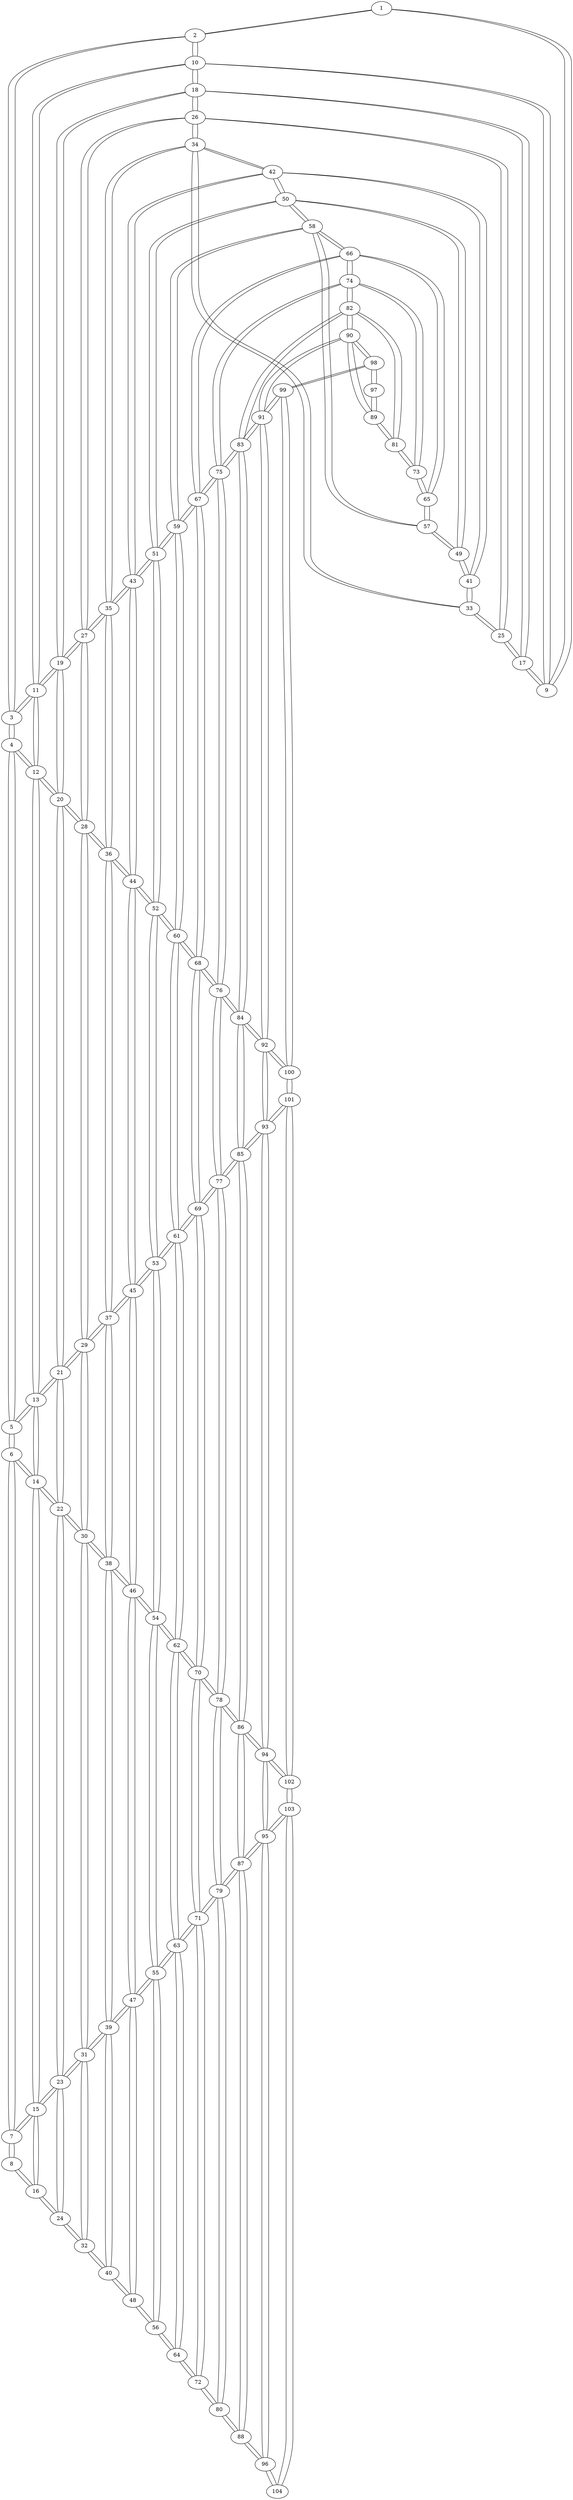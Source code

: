 graph G {
  1 -- 2;
  2 -- 1;
  1 -- 9;
  9 -- 1;
  2 -- 3;
  3 -- 2;
  2 -- 10;
  10 -- 2;
  3 -- 4;
  4 -- 3;
  3 -- 11;
  11 -- 3;
  4 -- 5;
  5 -- 4;
  4 -- 12;
  12 -- 4;
  5 -- 6;
  6 -- 5;
  5 -- 13;
  13 -- 5;
  6 -- 7;
  7 -- 6;
  6 -- 14;
  14 -- 6;
  7 -- 8;
  8 -- 7;
  7 -- 15;
  15 -- 7;
  8 -- 16;
  16 -- 8;
  9 -- 10;
  10 -- 9;
  9 -- 17;
  17 -- 9;
  10 -- 11;
  11 -- 10;
  10 -- 18;
  18 -- 10;
  11 -- 12;
  12 -- 11;
  11 -- 19;
  19 -- 11;
  12 -- 13;
  13 -- 12;
  12 -- 20;
  20 -- 12;
  13 -- 14;
  14 -- 13;
  13 -- 21;
  21 -- 13;
  14 -- 15;
  15 -- 14;
  14 -- 22;
  22 -- 14;
  15 -- 16;
  16 -- 15;
  15 -- 23;
  23 -- 15;
  16 -- 24;
  24 -- 16;
  17 -- 18;
  18 -- 17;
  17 -- 25;
  25 -- 17;
  18 -- 19;
  19 -- 18;
  18 -- 26;
  26 -- 18;
  19 -- 20;
  20 -- 19;
  19 -- 27;
  27 -- 19;
  20 -- 21;
  21 -- 20;
  20 -- 28;
  28 -- 20;
  21 -- 22;
  22 -- 21;
  21 -- 29;
  29 -- 21;
  22 -- 23;
  23 -- 22;
  22 -- 30;
  30 -- 22;
  23 -- 24;
  24 -- 23;
  23 -- 31;
  31 -- 23;
  24 -- 32;
  32 -- 24;
  25 -- 26;
  26 -- 25;
  25 -- 33;
  33 -- 25;
  26 -- 27;
  27 -- 26;
  26 -- 34;
  34 -- 26;
  27 -- 28;
  28 -- 27;
  27 -- 35;
  35 -- 27;
  28 -- 29;
  29 -- 28;
  28 -- 36;
  36 -- 28;
  29 -- 30;
  30 -- 29;
  29 -- 37;
  37 -- 29;
  30 -- 31;
  31 -- 30;
  30 -- 38;
  38 -- 30;
  31 -- 32;
  32 -- 31;
  31 -- 39;
  39 -- 31;
  32 -- 40;
  40 -- 32;
  33 -- 34;
  34 -- 33;
  33 -- 41;
  41 -- 33;
  34 -- 35;
  35 -- 34;
  34 -- 42;
  42 -- 34;
  35 -- 36;
  36 -- 35;
  35 -- 43;
  43 -- 35;
  36 -- 37;
  37 -- 36;
  36 -- 44;
  44 -- 36;
  37 -- 38;
  38 -- 37;
  37 -- 45;
  45 -- 37;
  38 -- 39;
  39 -- 38;
  38 -- 46;
  46 -- 38;
  39 -- 40;
  40 -- 39;
  39 -- 47;
  47 -- 39;
  40 -- 48;
  48 -- 40;
  41 -- 42;
  42 -- 41;
  41 -- 49;
  49 -- 41;
  42 -- 43;
  43 -- 42;
  42 -- 50;
  50 -- 42;
  43 -- 44;
  44 -- 43;
  43 -- 51;
  51 -- 43;
  44 -- 45;
  45 -- 44;
  44 -- 52;
  52 -- 44;
  45 -- 46;
  46 -- 45;
  45 -- 53;
  53 -- 45;
  46 -- 47;
  47 -- 46;
  46 -- 54;
  54 -- 46;
  47 -- 48;
  48 -- 47;
  47 -- 55;
  55 -- 47;
  48 -- 56;
  56 -- 48;
  49 -- 50;
  50 -- 49;
  49 -- 57;
  57 -- 49;
  50 -- 51;
  51 -- 50;
  50 -- 58;
  58 -- 50;
  51 -- 52;
  52 -- 51;
  51 -- 59;
  59 -- 51;
  52 -- 53;
  53 -- 52;
  52 -- 60;
  60 -- 52;
  53 -- 54;
  54 -- 53;
  53 -- 61;
  61 -- 53;
  54 -- 55;
  55 -- 54;
  54 -- 62;
  62 -- 54;
  55 -- 56;
  56 -- 55;
  55 -- 63;
  63 -- 55;
  56 -- 64;
  64 -- 56;
  57 -- 58;
  58 -- 57;
  57 -- 65;
  65 -- 57;
  58 -- 59;
  59 -- 58;
  58 -- 66;
  66 -- 58;
  59 -- 60;
  60 -- 59;
  59 -- 67;
  67 -- 59;
  60 -- 61;
  61 -- 60;
  60 -- 68;
  68 -- 60;
  61 -- 62;
  62 -- 61;
  61 -- 69;
  69 -- 61;
  62 -- 63;
  63 -- 62;
  62 -- 70;
  70 -- 62;
  63 -- 64;
  64 -- 63;
  63 -- 71;
  71 -- 63;
  64 -- 72;
  72 -- 64;
  65 -- 66;
  66 -- 65;
  65 -- 73;
  73 -- 65;
  66 -- 67;
  67 -- 66;
  66 -- 74;
  74 -- 66;
  67 -- 68;
  68 -- 67;
  67 -- 75;
  75 -- 67;
  68 -- 69;
  69 -- 68;
  68 -- 76;
  76 -- 68;
  69 -- 70;
  70 -- 69;
  69 -- 77;
  77 -- 69;
  70 -- 71;
  71 -- 70;
  70 -- 78;
  78 -- 70;
  71 -- 72;
  72 -- 71;
  71 -- 79;
  79 -- 71;
  72 -- 80;
  80 -- 72;
  73 -- 74;
  74 -- 73;
  73 -- 81;
  81 -- 73;
  74 -- 75;
  75 -- 74;
  74 -- 82;
  82 -- 74;
  75 -- 76;
  76 -- 75;
  75 -- 83;
  83 -- 75;
  76 -- 77;
  77 -- 76;
  76 -- 84;
  84 -- 76;
  77 -- 78;
  78 -- 77;
  77 -- 85;
  85 -- 77;
  78 -- 79;
  79 -- 78;
  78 -- 86;
  86 -- 78;
  79 -- 80;
  80 -- 79;
  79 -- 87;
  87 -- 79;
  80 -- 88;
  88 -- 80;
  81 -- 82;
  82 -- 81;
  81 -- 89;
  89 -- 81;
  82 -- 83;
  83 -- 82;
  82 -- 90;
  90 -- 82;
  83 -- 84;
  84 -- 83;
  83 -- 91;
  91 -- 83;
  84 -- 85;
  85 -- 84;
  84 -- 92;
  92 -- 84;
  85 -- 86;
  86 -- 85;
  85 -- 93;
  93 -- 85;
  86 -- 87;
  87 -- 86;
  86 -- 94;
  94 -- 86;
  87 -- 88;
  88 -- 87;
  87 -- 95;
  95 -- 87;
  88 -- 96;
  96 -- 88;
  89 -- 90;
  90 -- 89;
  89 -- 97;
  97 -- 89;
  90 -- 91;
  91 -- 90;
  90 -- 98;
  98 -- 90;
  91 -- 92;
  92 -- 91;
  91 -- 99;
  99 -- 91;
  92 -- 93;
  93 -- 92;
  92 -- 100;
  100 -- 92;
  93 -- 94;
  94 -- 93;
  93 -- 101;
  101 -- 93;
  94 -- 95;
  95 -- 94;
  94 -- 102;
  102 -- 94;
  95 -- 96;
  96 -- 95;
  95 -- 103;
  103 -- 95;
  96 -- 104;
  104 -- 96;
  97 -- 98;
  98 -- 97;
  98 -- 99;
  99 -- 98;
  99 -- 100;
  100 -- 99;
  100 -- 101;
  101 -- 100;
  101 -- 102;
  102 -- 101;
  102 -- 103;
  103 -- 102;
  103 -- 104;
  104 -- 103;
}
